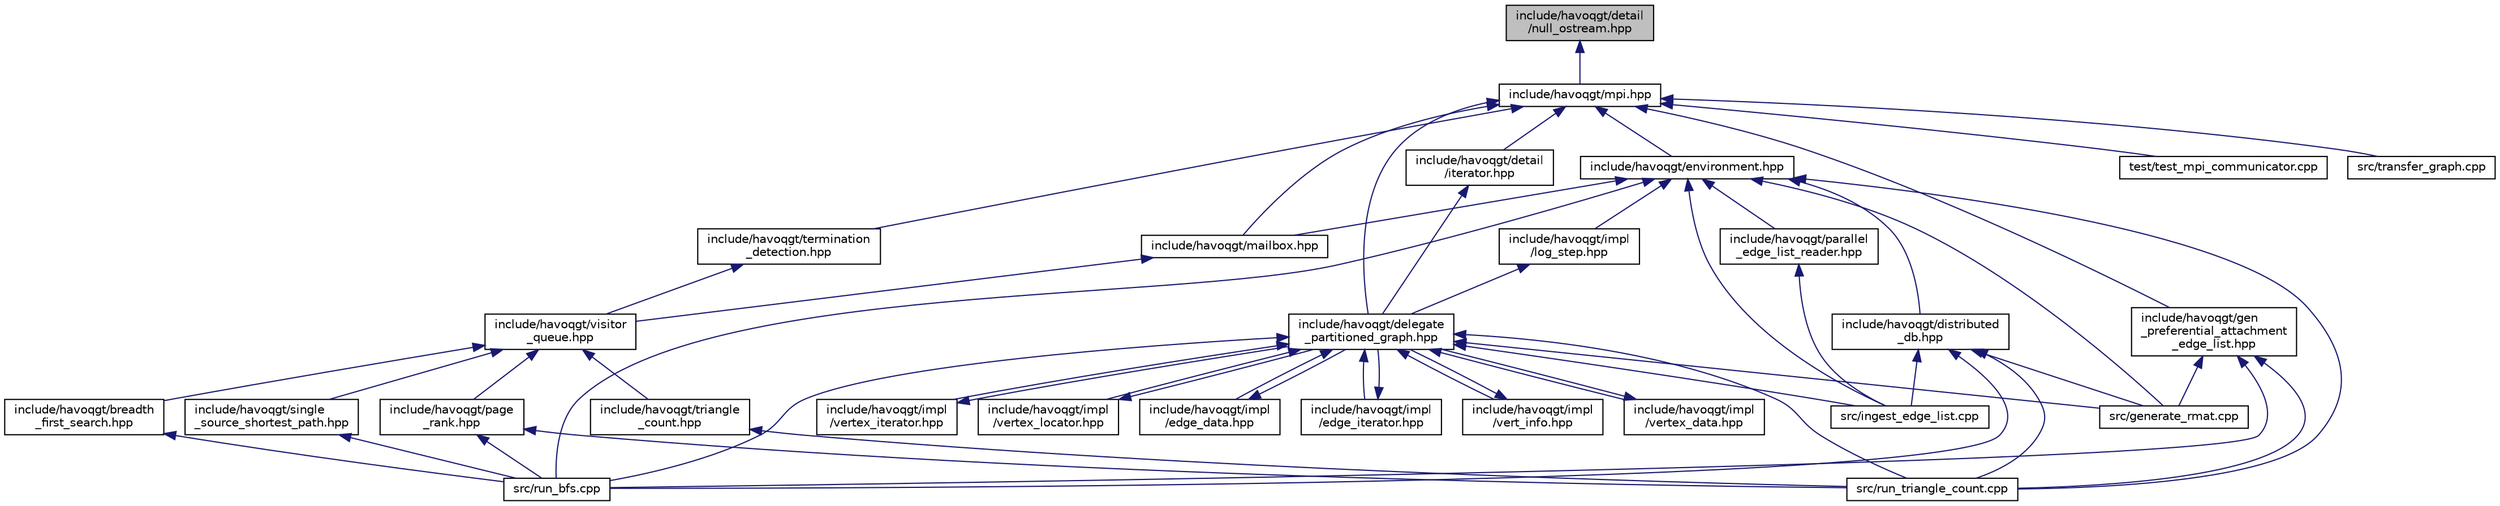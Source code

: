 digraph "include/havoqgt/detail/null_ostream.hpp"
{
  edge [fontname="Helvetica",fontsize="10",labelfontname="Helvetica",labelfontsize="10"];
  node [fontname="Helvetica",fontsize="10",shape=record];
  Node1 [label="include/havoqgt/detail\l/null_ostream.hpp",height=0.2,width=0.4,color="black", fillcolor="grey75", style="filled", fontcolor="black"];
  Node1 -> Node2 [dir="back",color="midnightblue",fontsize="10",style="solid",fontname="Helvetica"];
  Node2 [label="include/havoqgt/mpi.hpp",height=0.2,width=0.4,color="black", fillcolor="white", style="filled",URL="$mpi_8hpp.html"];
  Node2 -> Node3 [dir="back",color="midnightblue",fontsize="10",style="solid",fontname="Helvetica"];
  Node3 [label="include/havoqgt/delegate\l_partitioned_graph.hpp",height=0.2,width=0.4,color="black", fillcolor="white", style="filled",URL="$delegate__partitioned__graph_8hpp.html"];
  Node3 -> Node4 [dir="back",color="midnightblue",fontsize="10",style="solid",fontname="Helvetica"];
  Node4 [label="include/havoqgt/impl\l/edge_data.hpp",height=0.2,width=0.4,color="black", fillcolor="white", style="filled",URL="$edge__data_8hpp.html"];
  Node4 -> Node3 [dir="back",color="midnightblue",fontsize="10",style="solid",fontname="Helvetica"];
  Node3 -> Node5 [dir="back",color="midnightblue",fontsize="10",style="solid",fontname="Helvetica"];
  Node5 [label="include/havoqgt/impl\l/edge_iterator.hpp",height=0.2,width=0.4,color="black", fillcolor="white", style="filled",URL="$edge__iterator_8hpp.html"];
  Node5 -> Node3 [dir="back",color="midnightblue",fontsize="10",style="solid",fontname="Helvetica"];
  Node3 -> Node6 [dir="back",color="midnightblue",fontsize="10",style="solid",fontname="Helvetica"];
  Node6 [label="include/havoqgt/impl\l/vert_info.hpp",height=0.2,width=0.4,color="black", fillcolor="white", style="filled",URL="$vert__info_8hpp.html"];
  Node6 -> Node3 [dir="back",color="midnightblue",fontsize="10",style="solid",fontname="Helvetica"];
  Node3 -> Node7 [dir="back",color="midnightblue",fontsize="10",style="solid",fontname="Helvetica"];
  Node7 [label="include/havoqgt/impl\l/vertex_data.hpp",height=0.2,width=0.4,color="black", fillcolor="white", style="filled",URL="$vertex__data_8hpp.html"];
  Node7 -> Node3 [dir="back",color="midnightblue",fontsize="10",style="solid",fontname="Helvetica"];
  Node3 -> Node8 [dir="back",color="midnightblue",fontsize="10",style="solid",fontname="Helvetica"];
  Node8 [label="include/havoqgt/impl\l/vertex_iterator.hpp",height=0.2,width=0.4,color="black", fillcolor="white", style="filled",URL="$vertex__iterator_8hpp.html"];
  Node8 -> Node3 [dir="back",color="midnightblue",fontsize="10",style="solid",fontname="Helvetica"];
  Node3 -> Node9 [dir="back",color="midnightblue",fontsize="10",style="solid",fontname="Helvetica"];
  Node9 [label="include/havoqgt/impl\l/vertex_locator.hpp",height=0.2,width=0.4,color="black", fillcolor="white", style="filled",URL="$vertex__locator_8hpp.html"];
  Node9 -> Node3 [dir="back",color="midnightblue",fontsize="10",style="solid",fontname="Helvetica"];
  Node3 -> Node10 [dir="back",color="midnightblue",fontsize="10",style="solid",fontname="Helvetica"];
  Node10 [label="src/generate_rmat.cpp",height=0.2,width=0.4,color="black", fillcolor="white", style="filled",URL="$generate__rmat_8cpp.html"];
  Node3 -> Node11 [dir="back",color="midnightblue",fontsize="10",style="solid",fontname="Helvetica"];
  Node11 [label="src/ingest_edge_list.cpp",height=0.2,width=0.4,color="black", fillcolor="white", style="filled",URL="$ingest__edge__list_8cpp.html"];
  Node3 -> Node12 [dir="back",color="midnightblue",fontsize="10",style="solid",fontname="Helvetica"];
  Node12 [label="src/run_bfs.cpp",height=0.2,width=0.4,color="black", fillcolor="white", style="filled",URL="$run__bfs_8cpp.html"];
  Node3 -> Node13 [dir="back",color="midnightblue",fontsize="10",style="solid",fontname="Helvetica"];
  Node13 [label="src/run_triangle_count.cpp",height=0.2,width=0.4,color="black", fillcolor="white", style="filled",URL="$run__triangle__count_8cpp.html"];
  Node2 -> Node14 [dir="back",color="midnightblue",fontsize="10",style="solid",fontname="Helvetica"];
  Node14 [label="include/havoqgt/detail\l/iterator.hpp",height=0.2,width=0.4,color="black", fillcolor="white", style="filled",URL="$iterator_8hpp.html"];
  Node14 -> Node3 [dir="back",color="midnightblue",fontsize="10",style="solid",fontname="Helvetica"];
  Node2 -> Node15 [dir="back",color="midnightblue",fontsize="10",style="solid",fontname="Helvetica"];
  Node15 [label="include/havoqgt/environment.hpp",height=0.2,width=0.4,color="black", fillcolor="white", style="filled",URL="$environment_8hpp.html"];
  Node15 -> Node16 [dir="back",color="midnightblue",fontsize="10",style="solid",fontname="Helvetica"];
  Node16 [label="include/havoqgt/distributed\l_db.hpp",height=0.2,width=0.4,color="black", fillcolor="white", style="filled",URL="$distributed__db_8hpp.html"];
  Node16 -> Node10 [dir="back",color="midnightblue",fontsize="10",style="solid",fontname="Helvetica"];
  Node16 -> Node11 [dir="back",color="midnightblue",fontsize="10",style="solid",fontname="Helvetica"];
  Node16 -> Node12 [dir="back",color="midnightblue",fontsize="10",style="solid",fontname="Helvetica"];
  Node16 -> Node13 [dir="back",color="midnightblue",fontsize="10",style="solid",fontname="Helvetica"];
  Node15 -> Node17 [dir="back",color="midnightblue",fontsize="10",style="solid",fontname="Helvetica"];
  Node17 [label="include/havoqgt/impl\l/log_step.hpp",height=0.2,width=0.4,color="black", fillcolor="white", style="filled",URL="$log__step_8hpp.html"];
  Node17 -> Node3 [dir="back",color="midnightblue",fontsize="10",style="solid",fontname="Helvetica"];
  Node15 -> Node18 [dir="back",color="midnightblue",fontsize="10",style="solid",fontname="Helvetica"];
  Node18 [label="include/havoqgt/mailbox.hpp",height=0.2,width=0.4,color="black", fillcolor="white", style="filled",URL="$mailbox_8hpp.html"];
  Node18 -> Node19 [dir="back",color="midnightblue",fontsize="10",style="solid",fontname="Helvetica"];
  Node19 [label="include/havoqgt/visitor\l_queue.hpp",height=0.2,width=0.4,color="black", fillcolor="white", style="filled",URL="$visitor__queue_8hpp.html"];
  Node19 -> Node20 [dir="back",color="midnightblue",fontsize="10",style="solid",fontname="Helvetica"];
  Node20 [label="include/havoqgt/breadth\l_first_search.hpp",height=0.2,width=0.4,color="black", fillcolor="white", style="filled",URL="$breadth__first__search_8hpp.html"];
  Node20 -> Node12 [dir="back",color="midnightblue",fontsize="10",style="solid",fontname="Helvetica"];
  Node19 -> Node21 [dir="back",color="midnightblue",fontsize="10",style="solid",fontname="Helvetica"];
  Node21 [label="include/havoqgt/page\l_rank.hpp",height=0.2,width=0.4,color="black", fillcolor="white", style="filled",URL="$page__rank_8hpp.html"];
  Node21 -> Node12 [dir="back",color="midnightblue",fontsize="10",style="solid",fontname="Helvetica"];
  Node21 -> Node13 [dir="back",color="midnightblue",fontsize="10",style="solid",fontname="Helvetica"];
  Node19 -> Node22 [dir="back",color="midnightblue",fontsize="10",style="solid",fontname="Helvetica"];
  Node22 [label="include/havoqgt/single\l_source_shortest_path.hpp",height=0.2,width=0.4,color="black", fillcolor="white", style="filled",URL="$single__source__shortest__path_8hpp.html"];
  Node22 -> Node12 [dir="back",color="midnightblue",fontsize="10",style="solid",fontname="Helvetica"];
  Node19 -> Node23 [dir="back",color="midnightblue",fontsize="10",style="solid",fontname="Helvetica"];
  Node23 [label="include/havoqgt/triangle\l_count.hpp",height=0.2,width=0.4,color="black", fillcolor="white", style="filled",URL="$triangle__count_8hpp.html"];
  Node23 -> Node13 [dir="back",color="midnightblue",fontsize="10",style="solid",fontname="Helvetica"];
  Node15 -> Node24 [dir="back",color="midnightblue",fontsize="10",style="solid",fontname="Helvetica"];
  Node24 [label="include/havoqgt/parallel\l_edge_list_reader.hpp",height=0.2,width=0.4,color="black", fillcolor="white", style="filled",URL="$parallel__edge__list__reader_8hpp.html"];
  Node24 -> Node11 [dir="back",color="midnightblue",fontsize="10",style="solid",fontname="Helvetica"];
  Node15 -> Node10 [dir="back",color="midnightblue",fontsize="10",style="solid",fontname="Helvetica"];
  Node15 -> Node11 [dir="back",color="midnightblue",fontsize="10",style="solid",fontname="Helvetica"];
  Node15 -> Node12 [dir="back",color="midnightblue",fontsize="10",style="solid",fontname="Helvetica"];
  Node15 -> Node13 [dir="back",color="midnightblue",fontsize="10",style="solid",fontname="Helvetica"];
  Node2 -> Node25 [dir="back",color="midnightblue",fontsize="10",style="solid",fontname="Helvetica"];
  Node25 [label="include/havoqgt/gen\l_preferential_attachment\l_edge_list.hpp",height=0.2,width=0.4,color="black", fillcolor="white", style="filled",URL="$gen__preferential__attachment__edge__list_8hpp.html"];
  Node25 -> Node10 [dir="back",color="midnightblue",fontsize="10",style="solid",fontname="Helvetica"];
  Node25 -> Node12 [dir="back",color="midnightblue",fontsize="10",style="solid",fontname="Helvetica"];
  Node25 -> Node13 [dir="back",color="midnightblue",fontsize="10",style="solid",fontname="Helvetica"];
  Node2 -> Node18 [dir="back",color="midnightblue",fontsize="10",style="solid",fontname="Helvetica"];
  Node2 -> Node26 [dir="back",color="midnightblue",fontsize="10",style="solid",fontname="Helvetica"];
  Node26 [label="include/havoqgt/termination\l_detection.hpp",height=0.2,width=0.4,color="black", fillcolor="white", style="filled",URL="$termination__detection_8hpp.html"];
  Node26 -> Node19 [dir="back",color="midnightblue",fontsize="10",style="solid",fontname="Helvetica"];
  Node2 -> Node27 [dir="back",color="midnightblue",fontsize="10",style="solid",fontname="Helvetica"];
  Node27 [label="test/test_mpi_communicator.cpp",height=0.2,width=0.4,color="black", fillcolor="white", style="filled",URL="$test__mpi__communicator_8cpp.html"];
  Node2 -> Node28 [dir="back",color="midnightblue",fontsize="10",style="solid",fontname="Helvetica"];
  Node28 [label="src/transfer_graph.cpp",height=0.2,width=0.4,color="black", fillcolor="white", style="filled",URL="$transfer__graph_8cpp.html"];
}
